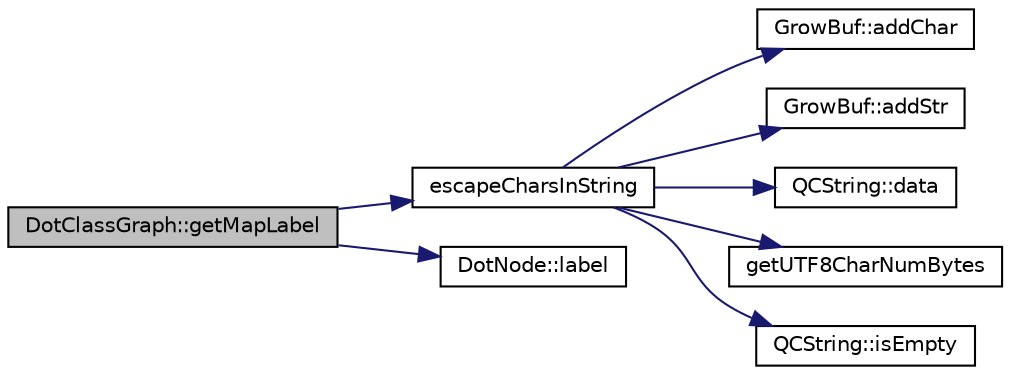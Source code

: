 digraph "DotClassGraph::getMapLabel"
{
 // LATEX_PDF_SIZE
  edge [fontname="Helvetica",fontsize="10",labelfontname="Helvetica",labelfontsize="10"];
  node [fontname="Helvetica",fontsize="10",shape=record];
  rankdir="LR";
  Node1 [label="DotClassGraph::getMapLabel",height=0.2,width=0.4,color="black", fillcolor="grey75", style="filled", fontcolor="black",tooltip=" "];
  Node1 -> Node2 [color="midnightblue",fontsize="10",style="solid",fontname="Helvetica"];
  Node2 [label="escapeCharsInString",height=0.2,width=0.4,color="black", fillcolor="white", style="filled",URL="$util_8cpp.html#a588c599deed30414ade1ed583a11827d",tooltip=" "];
  Node2 -> Node3 [color="midnightblue",fontsize="10",style="solid",fontname="Helvetica"];
  Node3 [label="GrowBuf::addChar",height=0.2,width=0.4,color="black", fillcolor="white", style="filled",URL="$classGrowBuf.html#a46b4677f555d2abc718f26e71a59efda",tooltip=" "];
  Node2 -> Node4 [color="midnightblue",fontsize="10",style="solid",fontname="Helvetica"];
  Node4 [label="GrowBuf::addStr",height=0.2,width=0.4,color="black", fillcolor="white", style="filled",URL="$classGrowBuf.html#a5e0ff6d9f7a7139725d77a9d669340f3",tooltip=" "];
  Node2 -> Node5 [color="midnightblue",fontsize="10",style="solid",fontname="Helvetica"];
  Node5 [label="QCString::data",height=0.2,width=0.4,color="black", fillcolor="white", style="filled",URL="$classQCString.html#ac3aa3ac1a1c36d3305eba22a2eb0d098",tooltip=" "];
  Node2 -> Node6 [color="midnightblue",fontsize="10",style="solid",fontname="Helvetica"];
  Node6 [label="getUTF8CharNumBytes",height=0.2,width=0.4,color="black", fillcolor="white", style="filled",URL="$utf8_8cpp.html#aaca02fb609a02d6006c4ae5d02a20b9b",tooltip=" "];
  Node2 -> Node7 [color="midnightblue",fontsize="10",style="solid",fontname="Helvetica"];
  Node7 [label="QCString::isEmpty",height=0.2,width=0.4,color="black", fillcolor="white", style="filled",URL="$classQCString.html#a621c4090d69ad7d05ef8e5234376c3d8",tooltip=" "];
  Node1 -> Node8 [color="midnightblue",fontsize="10",style="solid",fontname="Helvetica"];
  Node8 [label="DotNode::label",height=0.2,width=0.4,color="black", fillcolor="white", style="filled",URL="$classDotNode.html#aead1705f4e6586bd7ba613fdda2e7241",tooltip=" "];
}
